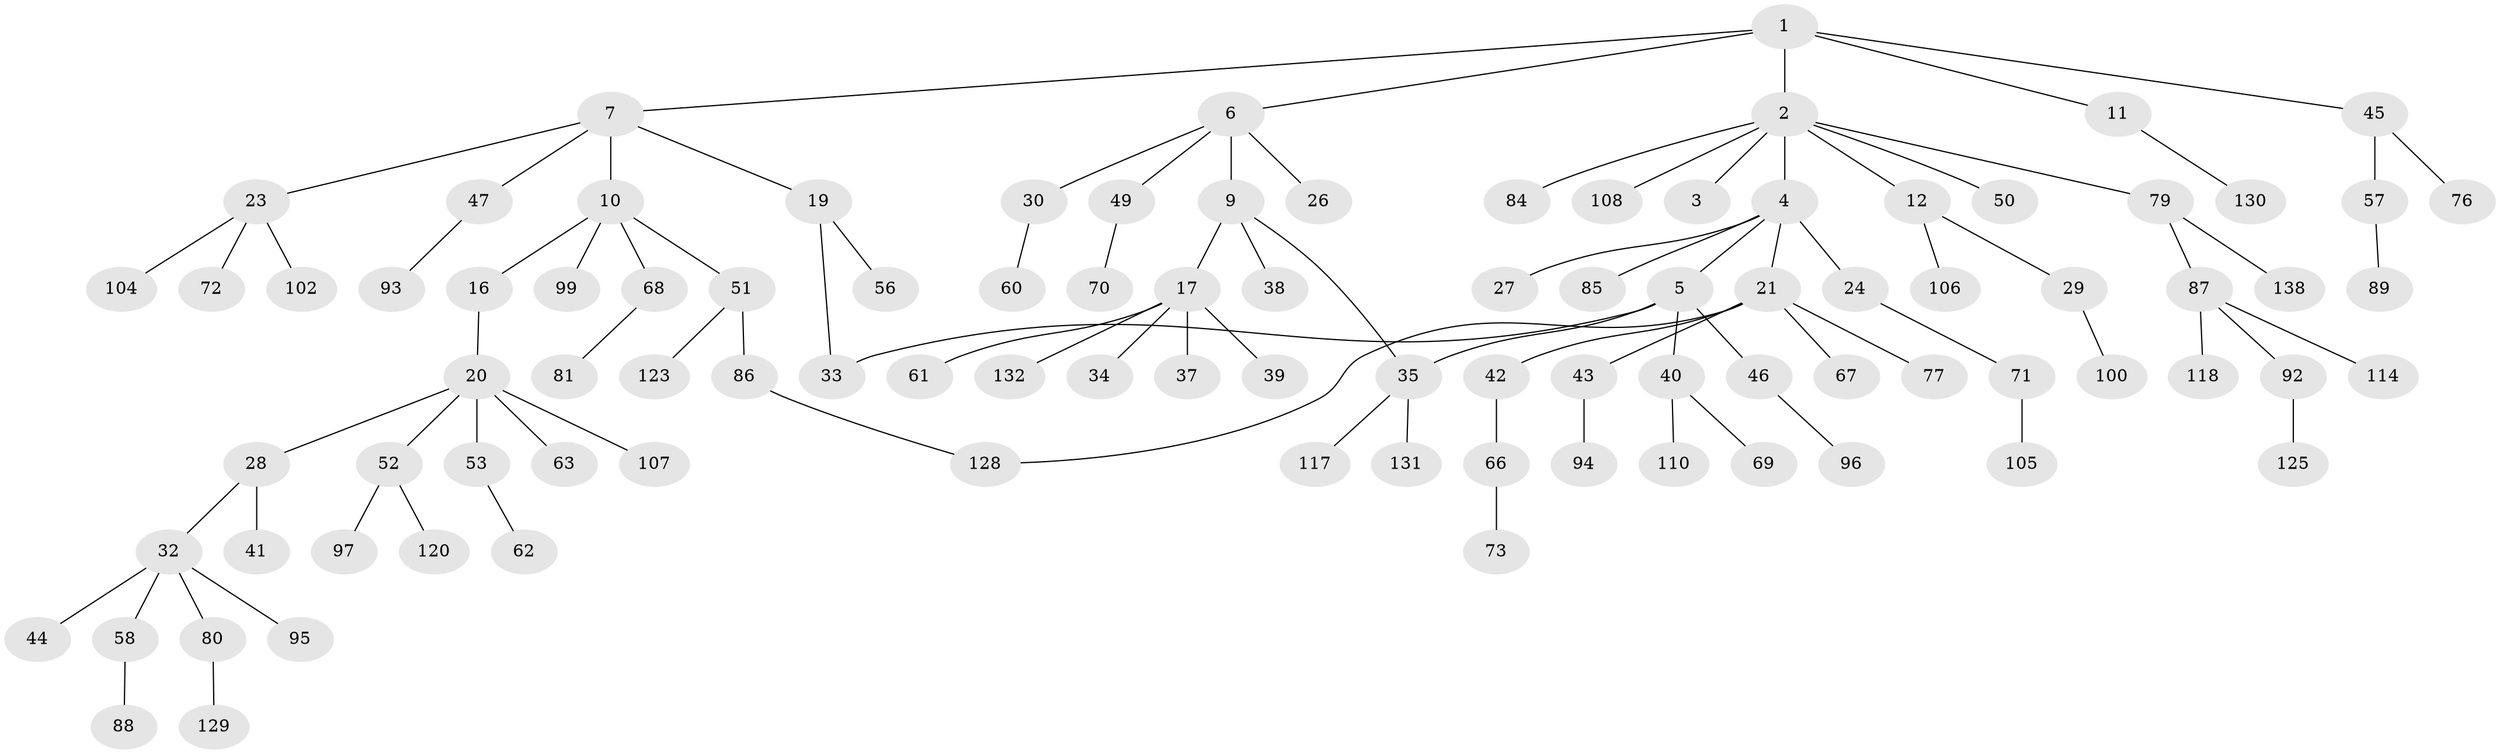 // original degree distribution, {6: 0.03597122302158273, 9: 0.007194244604316547, 1: 0.4676258992805755, 5: 0.02877697841726619, 3: 0.14388489208633093, 4: 0.03597122302158273, 2: 0.2805755395683453}
// Generated by graph-tools (version 1.1) at 2025/10/02/27/25 16:10:55]
// undirected, 96 vertices, 98 edges
graph export_dot {
graph [start="1"]
  node [color=gray90,style=filled];
  1 [super="+116"];
  2 [super="+18"];
  3;
  4 [super="+15"];
  5 [super="+111"];
  6 [super="+14"];
  7 [super="+8"];
  9 [super="+22"];
  10 [super="+13"];
  11;
  12 [super="+98"];
  16 [super="+36"];
  17 [super="+126"];
  19;
  20 [super="+25"];
  21 [super="+31"];
  23 [super="+103"];
  24 [super="+65"];
  26;
  27;
  28;
  29 [super="+55"];
  30 [super="+48"];
  32 [super="+137"];
  33;
  34;
  35 [super="+78"];
  37;
  38 [super="+64"];
  39;
  40;
  41 [super="+59"];
  42 [super="+90"];
  43 [super="+113"];
  44;
  45 [super="+54"];
  46 [super="+74"];
  47;
  49;
  50;
  51 [super="+83"];
  52 [super="+82"];
  53 [super="+121"];
  56;
  57;
  58;
  60;
  61 [super="+135"];
  62;
  63 [super="+122"];
  66 [super="+91"];
  67 [super="+139"];
  68;
  69 [super="+75"];
  70;
  71;
  72;
  73;
  76;
  77 [super="+119"];
  79 [super="+124"];
  80;
  81;
  84;
  85;
  86 [super="+115"];
  87 [super="+127"];
  88;
  89 [super="+101"];
  92;
  93;
  94 [super="+112"];
  95;
  96;
  97;
  99;
  100 [super="+109"];
  102;
  104;
  105;
  106;
  107 [super="+136"];
  108 [super="+134"];
  110;
  114 [super="+133"];
  117;
  118;
  120;
  123;
  125;
  128;
  129;
  130;
  131;
  132;
  138;
  1 -- 2;
  1 -- 6;
  1 -- 7;
  1 -- 11;
  1 -- 45;
  2 -- 3;
  2 -- 4;
  2 -- 12;
  2 -- 50;
  2 -- 79;
  2 -- 84;
  2 -- 108;
  4 -- 5;
  4 -- 24;
  4 -- 27;
  4 -- 85;
  4 -- 21;
  5 -- 40;
  5 -- 46;
  5 -- 33;
  5 -- 35;
  6 -- 9;
  6 -- 26;
  6 -- 30;
  6 -- 49;
  7 -- 23;
  7 -- 10;
  7 -- 19;
  7 -- 47;
  9 -- 17;
  9 -- 35;
  9 -- 38;
  10 -- 51;
  10 -- 68;
  10 -- 16;
  10 -- 99;
  11 -- 130;
  12 -- 29;
  12 -- 106;
  16 -- 20;
  17 -- 34;
  17 -- 37;
  17 -- 39;
  17 -- 61;
  17 -- 132;
  19 -- 33;
  19 -- 56;
  20 -- 28;
  20 -- 52;
  20 -- 107;
  20 -- 53;
  20 -- 63;
  21 -- 42;
  21 -- 43;
  21 -- 67;
  21 -- 128;
  21 -- 77;
  23 -- 72;
  23 -- 102;
  23 -- 104;
  24 -- 71;
  28 -- 32;
  28 -- 41;
  29 -- 100;
  30 -- 60;
  32 -- 44;
  32 -- 58;
  32 -- 80;
  32 -- 95;
  35 -- 131;
  35 -- 117;
  40 -- 69;
  40 -- 110;
  42 -- 66;
  43 -- 94;
  45 -- 76;
  45 -- 57;
  46 -- 96;
  47 -- 93;
  49 -- 70;
  51 -- 123;
  51 -- 86;
  52 -- 120;
  52 -- 97;
  53 -- 62;
  57 -- 89;
  58 -- 88;
  66 -- 73;
  68 -- 81;
  71 -- 105;
  79 -- 87;
  79 -- 138;
  80 -- 129;
  86 -- 128;
  87 -- 92;
  87 -- 114;
  87 -- 118;
  92 -- 125;
}
